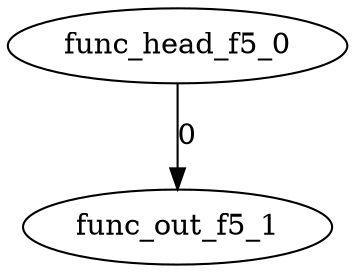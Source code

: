 digraph G {
func_out_f5_1[label="func_out_f5_1"];
func_head_f5_0[label="func_head_f5_0"];
func_head_f5_0 -> func_out_f5_1[label="0"];
 }